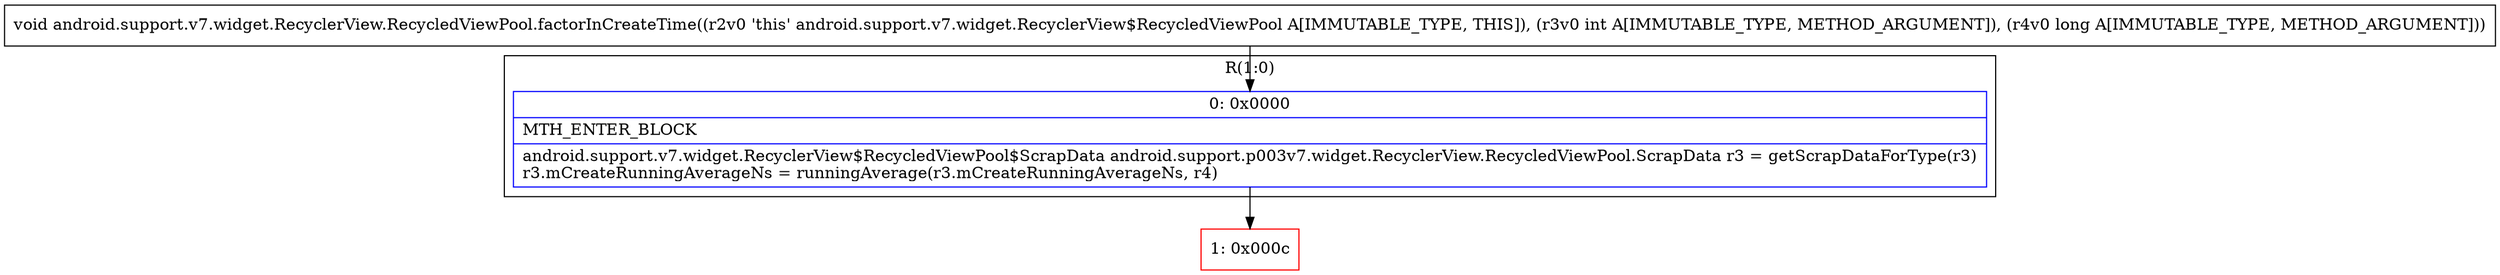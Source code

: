 digraph "CFG forandroid.support.v7.widget.RecyclerView.RecycledViewPool.factorInCreateTime(IJ)V" {
subgraph cluster_Region_1861381970 {
label = "R(1:0)";
node [shape=record,color=blue];
Node_0 [shape=record,label="{0\:\ 0x0000|MTH_ENTER_BLOCK\l|android.support.v7.widget.RecyclerView$RecycledViewPool$ScrapData android.support.p003v7.widget.RecyclerView.RecycledViewPool.ScrapData r3 = getScrapDataForType(r3)\lr3.mCreateRunningAverageNs = runningAverage(r3.mCreateRunningAverageNs, r4)\l}"];
}
Node_1 [shape=record,color=red,label="{1\:\ 0x000c}"];
MethodNode[shape=record,label="{void android.support.v7.widget.RecyclerView.RecycledViewPool.factorInCreateTime((r2v0 'this' android.support.v7.widget.RecyclerView$RecycledViewPool A[IMMUTABLE_TYPE, THIS]), (r3v0 int A[IMMUTABLE_TYPE, METHOD_ARGUMENT]), (r4v0 long A[IMMUTABLE_TYPE, METHOD_ARGUMENT])) }"];
MethodNode -> Node_0;
Node_0 -> Node_1;
}

